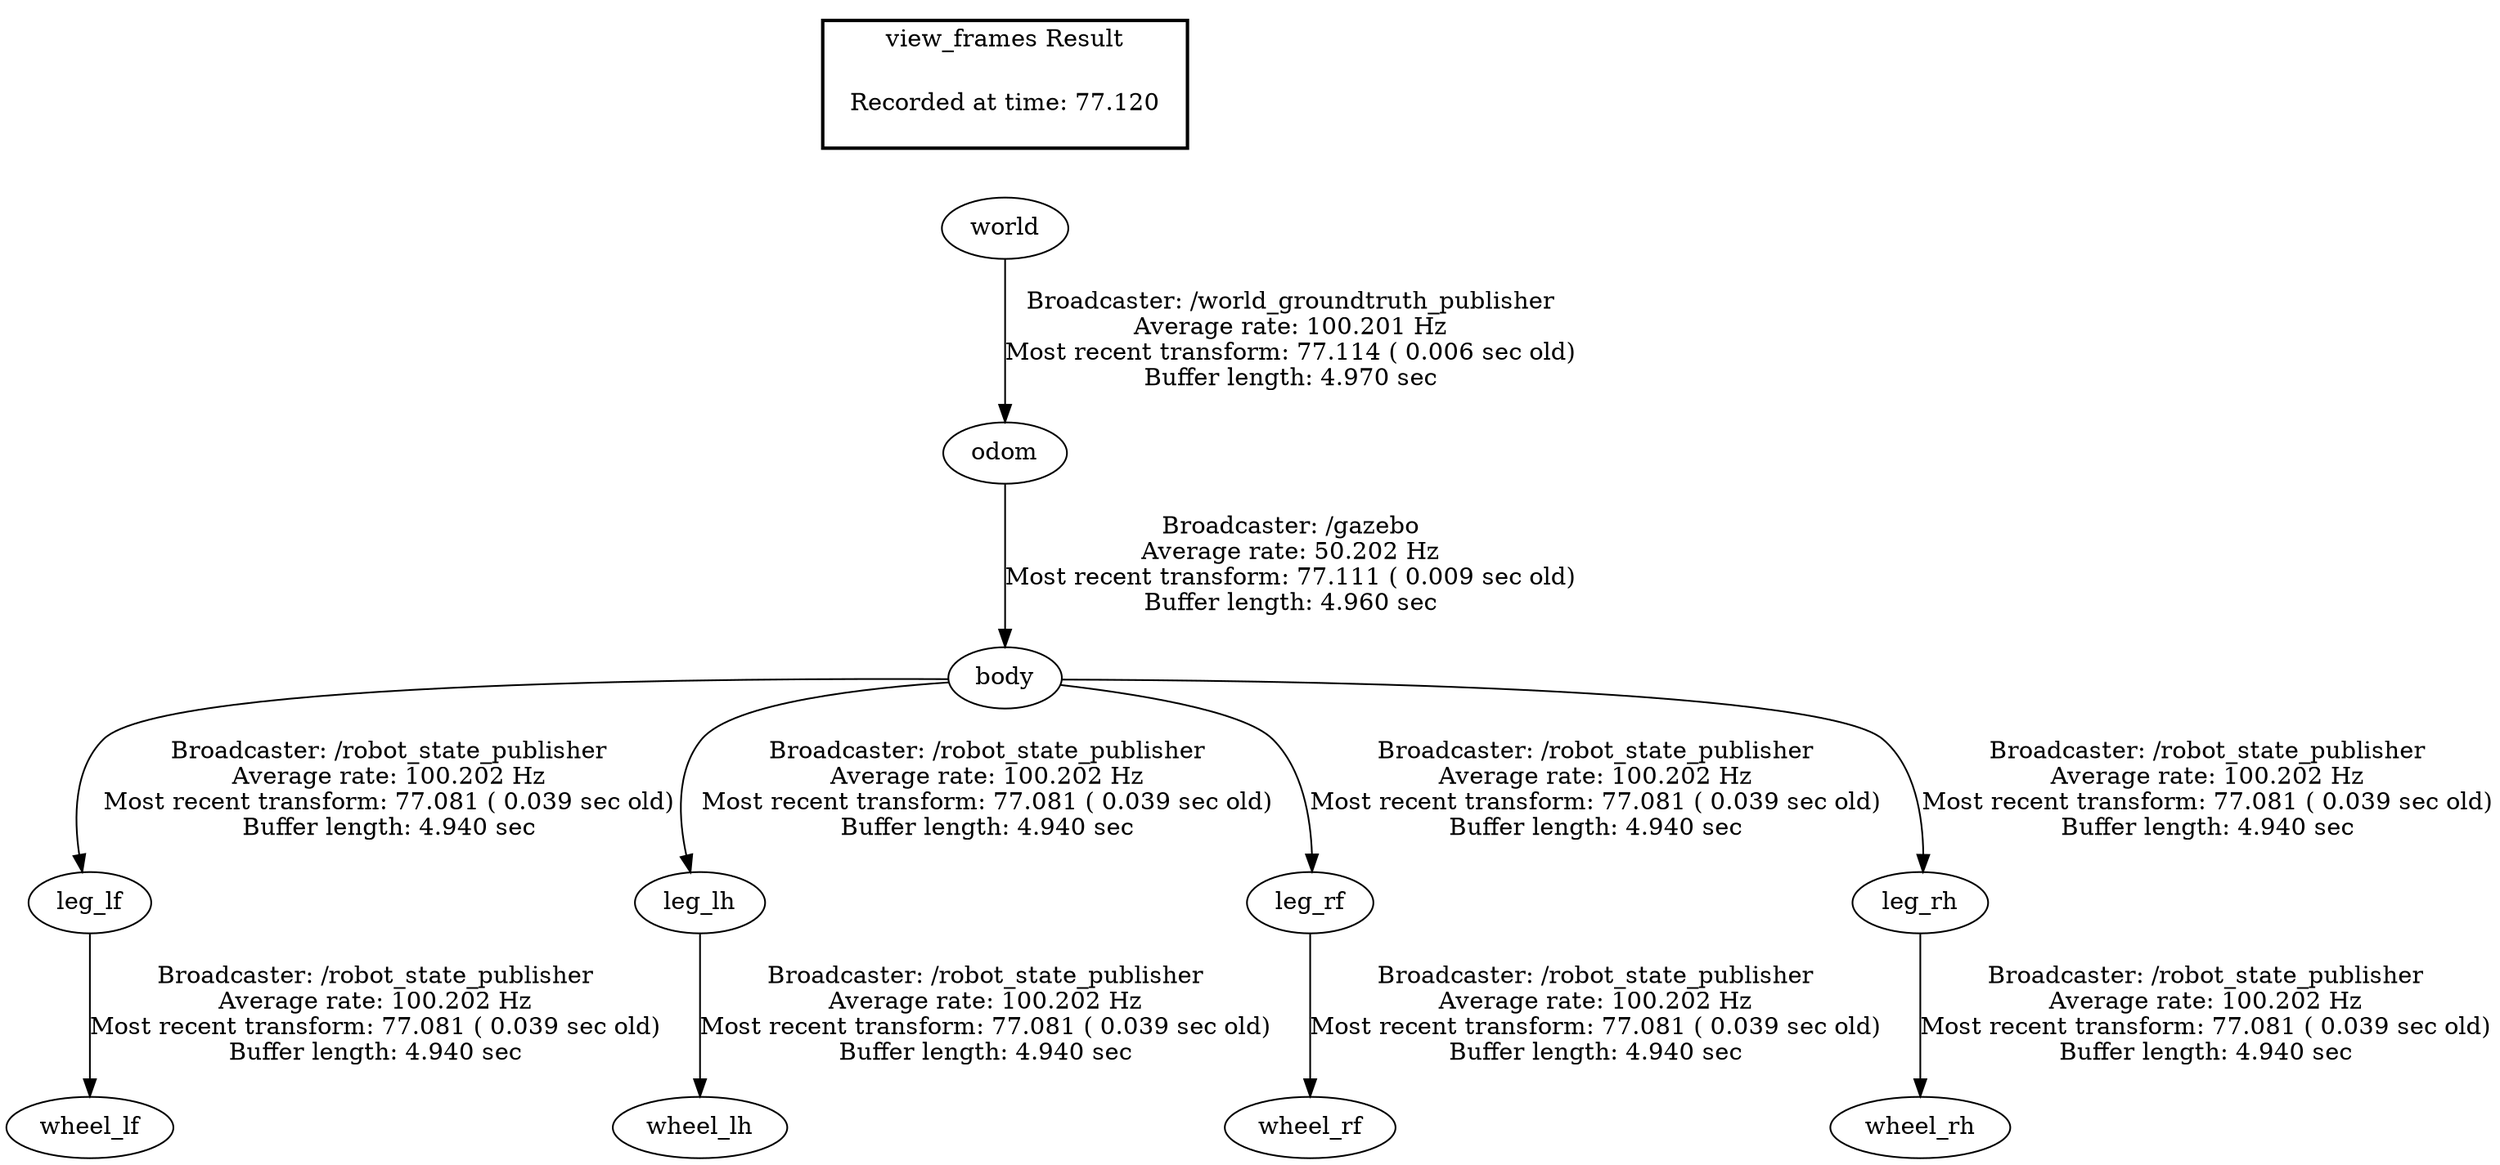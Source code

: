 digraph G {
"body" -> "leg_lf"[label="Broadcaster: /robot_state_publisher\nAverage rate: 100.202 Hz\nMost recent transform: 77.081 ( 0.039 sec old)\nBuffer length: 4.940 sec\n"];
"odom" -> "body"[label="Broadcaster: /gazebo\nAverage rate: 50.202 Hz\nMost recent transform: 77.111 ( 0.009 sec old)\nBuffer length: 4.960 sec\n"];
"body" -> "leg_lh"[label="Broadcaster: /robot_state_publisher\nAverage rate: 100.202 Hz\nMost recent transform: 77.081 ( 0.039 sec old)\nBuffer length: 4.940 sec\n"];
"body" -> "leg_rf"[label="Broadcaster: /robot_state_publisher\nAverage rate: 100.202 Hz\nMost recent transform: 77.081 ( 0.039 sec old)\nBuffer length: 4.940 sec\n"];
"body" -> "leg_rh"[label="Broadcaster: /robot_state_publisher\nAverage rate: 100.202 Hz\nMost recent transform: 77.081 ( 0.039 sec old)\nBuffer length: 4.940 sec\n"];
"leg_lf" -> "wheel_lf"[label="Broadcaster: /robot_state_publisher\nAverage rate: 100.202 Hz\nMost recent transform: 77.081 ( 0.039 sec old)\nBuffer length: 4.940 sec\n"];
"leg_lh" -> "wheel_lh"[label="Broadcaster: /robot_state_publisher\nAverage rate: 100.202 Hz\nMost recent transform: 77.081 ( 0.039 sec old)\nBuffer length: 4.940 sec\n"];
"leg_rf" -> "wheel_rf"[label="Broadcaster: /robot_state_publisher\nAverage rate: 100.202 Hz\nMost recent transform: 77.081 ( 0.039 sec old)\nBuffer length: 4.940 sec\n"];
"leg_rh" -> "wheel_rh"[label="Broadcaster: /robot_state_publisher\nAverage rate: 100.202 Hz\nMost recent transform: 77.081 ( 0.039 sec old)\nBuffer length: 4.940 sec\n"];
"world" -> "odom"[label="Broadcaster: /world_groundtruth_publisher\nAverage rate: 100.201 Hz\nMost recent transform: 77.114 ( 0.006 sec old)\nBuffer length: 4.970 sec\n"];
edge [style=invis];
 subgraph cluster_legend { style=bold; color=black; label ="view_frames Result";
"Recorded at time: 77.120"[ shape=plaintext ] ;
 }->"world";
}